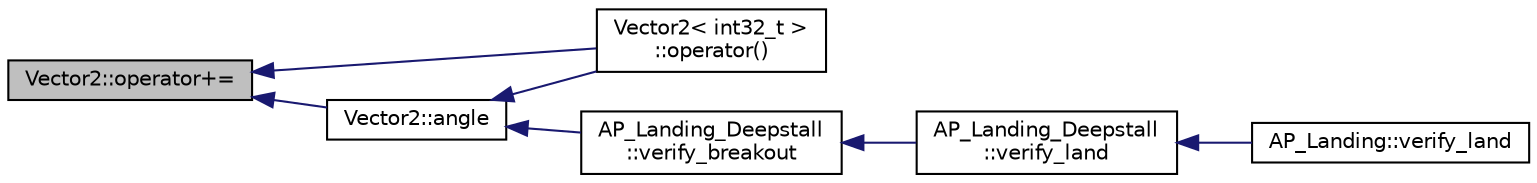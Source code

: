 digraph "Vector2::operator+="
{
 // INTERACTIVE_SVG=YES
  edge [fontname="Helvetica",fontsize="10",labelfontname="Helvetica",labelfontsize="10"];
  node [fontname="Helvetica",fontsize="10",shape=record];
  rankdir="LR";
  Node1 [label="Vector2::operator+=",height=0.2,width=0.4,color="black", fillcolor="grey75", style="filled", fontcolor="black"];
  Node1 -> Node2 [dir="back",color="midnightblue",fontsize="10",style="solid",fontname="Helvetica"];
  Node2 [label="Vector2::angle",height=0.2,width=0.4,color="black", fillcolor="white", style="filled",URL="$structVector2.html#a62830d89ee7cd308a7d12caf352f1be9"];
  Node2 -> Node3 [dir="back",color="midnightblue",fontsize="10",style="solid",fontname="Helvetica"];
  Node3 [label="Vector2\< int32_t \>\l::operator()",height=0.2,width=0.4,color="black", fillcolor="white", style="filled",URL="$structVector2.html#af58fdb320b592f2a623f767b96f82171"];
  Node2 -> Node4 [dir="back",color="midnightblue",fontsize="10",style="solid",fontname="Helvetica"];
  Node4 [label="AP_Landing_Deepstall\l::verify_breakout",height=0.2,width=0.4,color="black", fillcolor="white", style="filled",URL="$classAP__Landing__Deepstall.html#afc811efa3075df08f3c8f43ac32cf303"];
  Node4 -> Node5 [dir="back",color="midnightblue",fontsize="10",style="solid",fontname="Helvetica"];
  Node5 [label="AP_Landing_Deepstall\l::verify_land",height=0.2,width=0.4,color="black", fillcolor="white", style="filled",URL="$classAP__Landing__Deepstall.html#af3cde793ef57477c3468547de0a8a90f"];
  Node5 -> Node6 [dir="back",color="midnightblue",fontsize="10",style="solid",fontname="Helvetica"];
  Node6 [label="AP_Landing::verify_land",height=0.2,width=0.4,color="black", fillcolor="white", style="filled",URL="$classAP__Landing.html#afdbc34de818b9cb366336c23660fd495"];
  Node1 -> Node3 [dir="back",color="midnightblue",fontsize="10",style="solid",fontname="Helvetica"];
}
